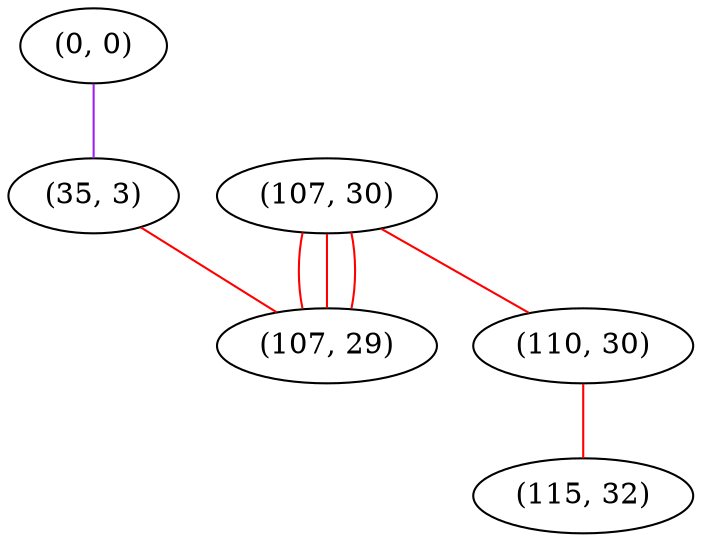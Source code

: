 graph "" {
"(0, 0)";
"(35, 3)";
"(107, 30)";
"(110, 30)";
"(107, 29)";
"(115, 32)";
"(0, 0)" -- "(35, 3)"  [color=purple, key=0, weight=4];
"(35, 3)" -- "(107, 29)"  [color=red, key=0, weight=1];
"(107, 30)" -- "(110, 30)"  [color=red, key=0, weight=1];
"(107, 30)" -- "(107, 29)"  [color=red, key=0, weight=1];
"(107, 30)" -- "(107, 29)"  [color=red, key=1, weight=1];
"(107, 30)" -- "(107, 29)"  [color=red, key=2, weight=1];
"(110, 30)" -- "(115, 32)"  [color=red, key=0, weight=1];
}
